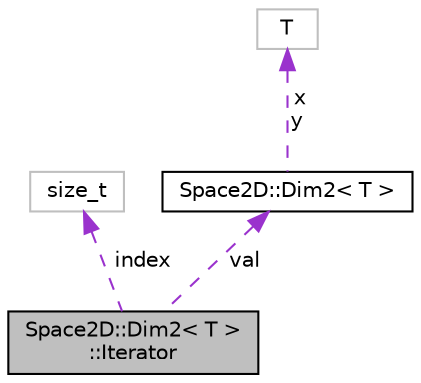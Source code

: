 digraph "Space2D::Dim2&lt; T &gt;::Iterator"
{
 // INTERACTIVE_SVG=YES
 // LATEX_PDF_SIZE
  edge [fontname="Helvetica",fontsize="10",labelfontname="Helvetica",labelfontsize="10"];
  node [fontname="Helvetica",fontsize="10",shape=record];
  Node1 [label="Space2D::Dim2\< T \>\l::Iterator",height=0.2,width=0.4,color="black", fillcolor="grey75", style="filled", fontcolor="black",tooltip=" "];
  Node2 -> Node1 [dir="back",color="darkorchid3",fontsize="10",style="dashed",label=" index" ,fontname="Helvetica"];
  Node2 [label="size_t",height=0.2,width=0.4,color="grey75", fillcolor="white", style="filled",tooltip=" "];
  Node3 -> Node1 [dir="back",color="darkorchid3",fontsize="10",style="dashed",label=" val" ,fontname="Helvetica"];
  Node3 [label="Space2D::Dim2\< T \>",height=0.2,width=0.4,color="black", fillcolor="white", style="filled",URL="$class_space2_d_1_1_dim2.html",tooltip=" "];
  Node4 -> Node3 [dir="back",color="darkorchid3",fontsize="10",style="dashed",label=" x\ny" ,fontname="Helvetica"];
  Node4 [label="T",height=0.2,width=0.4,color="grey75", fillcolor="white", style="filled",tooltip=" "];
}
